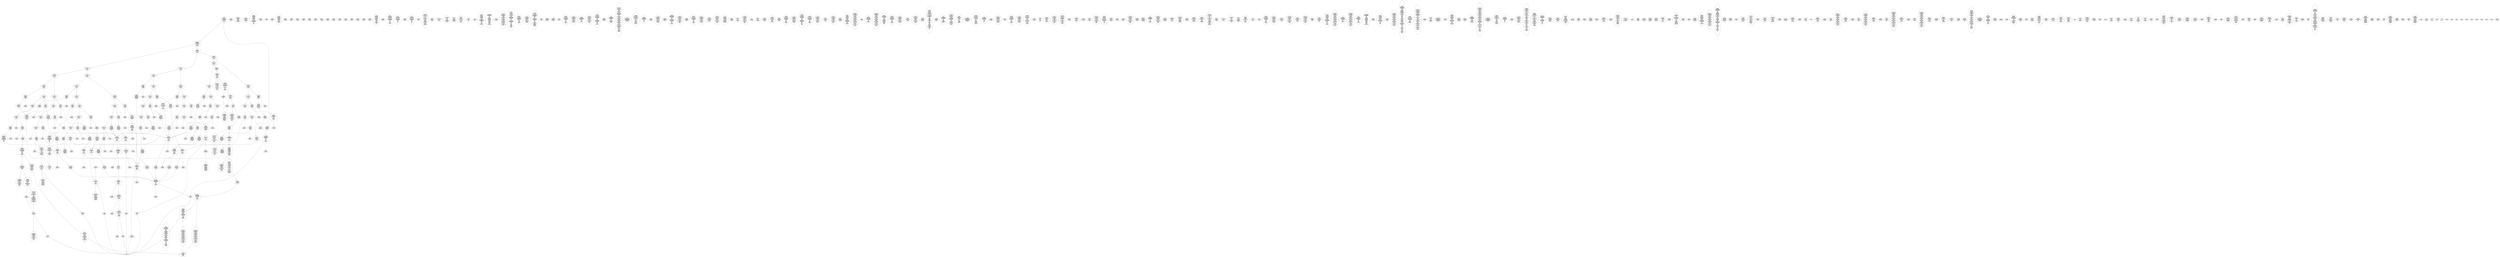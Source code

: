 /* Generated by GvGen v.1.0 (https://www.github.com/stricaud/gvgen) */

digraph G {
compound=true;
   node1 [label="[anywhere]"];
   node2 [label="# 0x0
PUSHX Data
PUSHX Data
MSTORE
PUSHX LogicData
CALLDATASIZE
LT
PUSHX Data
JUMPI
"];
   node3 [label="# 0xd
PUSHX Data
CALLDATALOAD
PUSHX BitData
SHR
PUSHX LogicData
GT
PUSHX Data
JUMPI
"];
   node4 [label="# 0x1e
PUSHX LogicData
GT
PUSHX Data
JUMPI
"];
   node5 [label="# 0x29
PUSHX LogicData
GT
PUSHX Data
JUMPI
"];
   node6 [label="# 0x34
PUSHX LogicData
EQ
PUSHX Data
JUMPI
"];
   node7 [label="# 0x3f
PUSHX LogicData
EQ
PUSHX Data
JUMPI
"];
   node8 [label="# 0x4a
PUSHX LogicData
EQ
PUSHX Data
JUMPI
"];
   node9 [label="# 0x55
PUSHX LogicData
EQ
PUSHX Data
JUMPI
"];
   node10 [label="# 0x60
PUSHX LogicData
EQ
PUSHX Data
JUMPI
"];
   node11 [label="# 0x6b
PUSHX Data
REVERT
"];
   node12 [label="# 0x6f
JUMPDEST
PUSHX LogicData
EQ
PUSHX Data
JUMPI
"];
   node13 [label="# 0x7b
PUSHX LogicData
EQ
PUSHX Data
JUMPI
"];
   node14 [label="# 0x86
PUSHX LogicData
EQ
PUSHX Data
JUMPI
"];
   node15 [label="# 0x91
PUSHX LogicData
EQ
PUSHX Data
JUMPI
"];
   node16 [label="# 0x9c
PUSHX Data
REVERT
"];
   node17 [label="# 0xa0
JUMPDEST
PUSHX LogicData
GT
PUSHX Data
JUMPI
"];
   node18 [label="# 0xac
PUSHX LogicData
EQ
PUSHX Data
JUMPI
"];
   node19 [label="# 0xb7
PUSHX LogicData
EQ
PUSHX Data
JUMPI
"];
   node20 [label="# 0xc2
PUSHX LogicData
EQ
PUSHX Data
JUMPI
"];
   node21 [label="# 0xcd
PUSHX LogicData
EQ
PUSHX Data
JUMPI
"];
   node22 [label="# 0xd8
PUSHX Data
REVERT
"];
   node23 [label="# 0xdc
JUMPDEST
PUSHX LogicData
EQ
PUSHX Data
JUMPI
"];
   node24 [label="# 0xe8
PUSHX LogicData
EQ
PUSHX Data
JUMPI
"];
   node25 [label="# 0xf3
PUSHX LogicData
EQ
PUSHX Data
JUMPI
"];
   node26 [label="# 0xfe
PUSHX LogicData
EQ
PUSHX Data
JUMPI
"];
   node27 [label="# 0x109
PUSHX Data
REVERT
"];
   node28 [label="# 0x10d
JUMPDEST
PUSHX LogicData
GT
PUSHX Data
JUMPI
"];
   node29 [label="# 0x119
PUSHX LogicData
GT
PUSHX Data
JUMPI
"];
   node30 [label="# 0x124
PUSHX LogicData
EQ
PUSHX Data
JUMPI
"];
   node31 [label="# 0x12f
PUSHX LogicData
EQ
PUSHX Data
JUMPI
"];
   node32 [label="# 0x13a
PUSHX LogicData
EQ
PUSHX Data
JUMPI
"];
   node33 [label="# 0x145
PUSHX LogicData
EQ
PUSHX Data
JUMPI
"];
   node34 [label="# 0x150
PUSHX LogicData
EQ
PUSHX Data
JUMPI
"];
   node35 [label="# 0x15b
PUSHX Data
REVERT
"];
   node36 [label="# 0x15f
JUMPDEST
PUSHX LogicData
EQ
PUSHX Data
JUMPI
"];
   node37 [label="# 0x16b
PUSHX LogicData
EQ
PUSHX Data
JUMPI
"];
   node38 [label="# 0x176
PUSHX LogicData
EQ
PUSHX Data
JUMPI
"];
   node39 [label="# 0x181
PUSHX LogicData
EQ
PUSHX Data
JUMPI
"];
   node40 [label="# 0x18c
PUSHX Data
REVERT
"];
   node41 [label="# 0x190
JUMPDEST
PUSHX LogicData
GT
PUSHX Data
JUMPI
"];
   node42 [label="# 0x19c
PUSHX LogicData
EQ
PUSHX Data
JUMPI
"];
   node43 [label="# 0x1a7
PUSHX LogicData
EQ
PUSHX Data
JUMPI
"];
   node44 [label="# 0x1b2
PUSHX LogicData
EQ
PUSHX Data
JUMPI
"];
   node45 [label="# 0x1bd
PUSHX LogicData
EQ
PUSHX Data
JUMPI
"];
   node46 [label="# 0x1c8
PUSHX Data
REVERT
"];
   node47 [label="# 0x1cc
JUMPDEST
PUSHX LogicData
EQ
PUSHX Data
JUMPI
"];
   node48 [label="# 0x1d8
PUSHX LogicData
EQ
PUSHX Data
JUMPI
"];
   node49 [label="# 0x1e3
PUSHX LogicData
EQ
PUSHX Data
JUMPI
"];
   node50 [label="# 0x1ee
PUSHX LogicData
EQ
PUSHX Data
JUMPI
"];
   node51 [label="# 0x1f9
JUMPDEST
PUSHX Data
REVERT
"];
   node52 [label="# 0x1fe
JUMPDEST
CALLVALUE
ISZERO
PUSHX Data
JUMPI
"];
   node53 [label="# 0x206
PUSHX Data
REVERT
"];
   node54 [label="# 0x20a
JUMPDEST
PUSHX Data
PUSHX Data
CALLDATASIZE
PUSHX Data
PUSHX Data
JUMP
"];
   node55 [label="# 0x219
JUMPDEST
PUSHX Data
JUMP
"];
   node56 [label="# 0x21e
JUMPDEST
PUSHX MemData
MLOAD
ISZERO
ISZERO
MSTORE
PUSHX ArithData
ADD
"];
   node57 [label="# 0x22a
JUMPDEST
PUSHX MemData
MLOAD
SUB
RETURN
"];
   node58 [label="# 0x233
JUMPDEST
CALLVALUE
ISZERO
PUSHX Data
JUMPI
"];
   node59 [label="# 0x23b
PUSHX Data
REVERT
"];
   node60 [label="# 0x23f
JUMPDEST
PUSHX Data
PUSHX Data
JUMP
"];
   node61 [label="# 0x248
JUMPDEST
PUSHX MemData
MLOAD
PUSHX Data
PUSHX Data
JUMP
"];
   node62 [label="# 0x255
JUMPDEST
CALLVALUE
ISZERO
PUSHX Data
JUMPI
"];
   node63 [label="# 0x25d
PUSHX Data
REVERT
"];
   node64 [label="# 0x261
JUMPDEST
PUSHX Data
PUSHX Data
CALLDATASIZE
PUSHX Data
PUSHX Data
JUMP
"];
   node65 [label="# 0x270
JUMPDEST
PUSHX Data
PUSHX Data
MSTORE
PUSHX Data
MSTORE
PUSHX Data
SHA3
SLOAD
PUSHX ArithData
PUSHX BitData
PUSHX BitData
SHL
SUB
AND
JUMP
"];
   node66 [label="# 0x28b
JUMPDEST
PUSHX MemData
MLOAD
PUSHX ArithData
PUSHX BitData
PUSHX BitData
SHL
SUB
AND
MSTORE
PUSHX ArithData
ADD
PUSHX Data
JUMP
"];
   node67 [label="# 0x2a3
JUMPDEST
CALLVALUE
ISZERO
PUSHX Data
JUMPI
"];
   node68 [label="# 0x2ab
PUSHX Data
REVERT
"];
   node69 [label="# 0x2af
JUMPDEST
PUSHX Data
PUSHX Data
CALLDATASIZE
PUSHX Data
PUSHX Data
JUMP
"];
   node70 [label="# 0x2be
JUMPDEST
PUSHX Data
JUMP
"];
   node71 [label="# 0x2c3
JUMPDEST
STOP
"];
   node72 [label="# 0x2c5
JUMPDEST
PUSHX Data
PUSHX Data
JUMP
"];
   node73 [label="# 0x2cd
JUMPDEST
CALLVALUE
ISZERO
PUSHX Data
JUMPI
"];
   node74 [label="# 0x2d5
PUSHX Data
REVERT
"];
   node75 [label="# 0x2d9
JUMPDEST
PUSHX Data
PUSHX Data
CALLDATASIZE
PUSHX Data
PUSHX Data
JUMP
"];
   node76 [label="# 0x2e8
JUMPDEST
PUSHX Data
JUMP
"];
   node77 [label="# 0x2ed
JUMPDEST
CALLVALUE
ISZERO
PUSHX Data
JUMPI
"];
   node78 [label="# 0x2f5
PUSHX Data
REVERT
"];
   node79 [label="# 0x2f9
JUMPDEST
PUSHX Data
PUSHX Data
JUMP
"];
   node80 [label="# 0x302
JUMPDEST
PUSHX MemData
MLOAD
MSTORE
PUSHX ArithData
ADD
PUSHX Data
JUMP
"];
   node81 [label="# 0x310
JUMPDEST
CALLVALUE
ISZERO
PUSHX Data
JUMPI
"];
   node82 [label="# 0x318
PUSHX Data
REVERT
"];
   node83 [label="# 0x31c
JUMPDEST
PUSHX Data
PUSHX Data
CALLDATASIZE
PUSHX Data
PUSHX Data
JUMP
"];
   node84 [label="# 0x32b
JUMPDEST
PUSHX Data
PUSHX Data
MSTORE
PUSHX Data
MSTORE
PUSHX Data
SHA3
SLOAD
PUSHX BitData
AND
JUMP
"];
   node85 [label="# 0x340
JUMPDEST
CALLVALUE
ISZERO
PUSHX Data
JUMPI
"];
   node86 [label="# 0x348
PUSHX Data
REVERT
"];
   node87 [label="# 0x34c
JUMPDEST
PUSHX StorData
SLOAD
PUSHX ArithData
PUSHX BitData
PUSHX BitData
SHL
SUB
AND
PUSHX Data
JUMP
"];
   node88 [label="# 0x35e
JUMPDEST
CALLVALUE
ISZERO
PUSHX Data
JUMPI
"];
   node89 [label="# 0x366
PUSHX Data
REVERT
"];
   node90 [label="# 0x36a
JUMPDEST
PUSHX Data
PUSHX Data
CALLDATASIZE
PUSHX Data
PUSHX Data
JUMP
"];
   node91 [label="# 0x379
JUMPDEST
PUSHX Data
JUMP
"];
   node92 [label="# 0x37e
JUMPDEST
CALLVALUE
ISZERO
PUSHX Data
JUMPI
"];
   node93 [label="# 0x386
PUSHX Data
REVERT
"];
   node94 [label="# 0x38a
JUMPDEST
PUSHX Data
PUSHX Data
CALLDATASIZE
PUSHX Data
PUSHX Data
JUMP
"];
   node95 [label="# 0x399
JUMPDEST
PUSHX Data
JUMP
"];
   node96 [label="# 0x39e
JUMPDEST
CALLVALUE
ISZERO
PUSHX Data
JUMPI
"];
   node97 [label="# 0x3a6
PUSHX Data
REVERT
"];
   node98 [label="# 0x3aa
JUMPDEST
PUSHX Data
PUSHX Data
CALLDATASIZE
PUSHX Data
PUSHX Data
JUMP
"];
   node99 [label="# 0x3b9
JUMPDEST
PUSHX Data
JUMP
"];
   node100 [label="# 0x3be
JUMPDEST
CALLVALUE
ISZERO
PUSHX Data
JUMPI
"];
   node101 [label="# 0x3c6
PUSHX Data
REVERT
"];
   node102 [label="# 0x3ca
JUMPDEST
PUSHX Data
PUSHX Data
CALLDATASIZE
PUSHX Data
PUSHX Data
JUMP
"];
   node103 [label="# 0x3d9
JUMPDEST
PUSHX Data
JUMP
"];
   node104 [label="# 0x3de
JUMPDEST
CALLVALUE
ISZERO
PUSHX Data
JUMPI
"];
   node105 [label="# 0x3e6
PUSHX Data
REVERT
"];
   node106 [label="# 0x3ea
JUMPDEST
PUSHX Data
PUSHX Data
CALLDATASIZE
PUSHX Data
PUSHX Data
JUMP
"];
   node107 [label="# 0x3f9
JUMPDEST
PUSHX Data
JUMP
"];
   node108 [label="# 0x3fe
JUMPDEST
CALLVALUE
ISZERO
PUSHX Data
JUMPI
"];
   node109 [label="# 0x406
PUSHX Data
REVERT
"];
   node110 [label="# 0x40a
JUMPDEST
PUSHX Data
PUSHX Data
CALLDATASIZE
PUSHX Data
PUSHX Data
JUMP
"];
   node111 [label="# 0x419
JUMPDEST
PUSHX Data
JUMP
"];
   node112 [label="# 0x41e
JUMPDEST
CALLVALUE
ISZERO
PUSHX Data
JUMPI
"];
   node113 [label="# 0x426
PUSHX Data
REVERT
"];
   node114 [label="# 0x42a
JUMPDEST
PUSHX Data
PUSHX Data
CALLDATASIZE
PUSHX Data
PUSHX Data
JUMP
"];
   node115 [label="# 0x439
JUMPDEST
PUSHX Data
JUMP
"];
   node116 [label="# 0x43e
JUMPDEST
CALLVALUE
ISZERO
PUSHX Data
JUMPI
"];
   node117 [label="# 0x446
PUSHX Data
REVERT
"];
   node118 [label="# 0x44a
JUMPDEST
PUSHX Data
PUSHX Data
CALLDATASIZE
PUSHX Data
PUSHX Data
JUMP
"];
   node119 [label="# 0x459
JUMPDEST
PUSHX Data
JUMP
"];
   node120 [label="# 0x45e
JUMPDEST
CALLVALUE
ISZERO
PUSHX Data
JUMPI
"];
   node121 [label="# 0x466
PUSHX Data
REVERT
"];
   node122 [label="# 0x46a
JUMPDEST
PUSHX Data
PUSHX StorData
SLOAD
JUMP
"];
   node123 [label="# 0x474
JUMPDEST
CALLVALUE
ISZERO
PUSHX Data
JUMPI
"];
   node124 [label="# 0x47c
PUSHX Data
REVERT
"];
   node125 [label="# 0x480
JUMPDEST
PUSHX Data
PUSHX Data
CALLDATASIZE
PUSHX Data
PUSHX Data
JUMP
"];
   node126 [label="# 0x48f
JUMPDEST
PUSHX Data
JUMP
"];
   node127 [label="# 0x494
JUMPDEST
CALLVALUE
ISZERO
PUSHX Data
JUMPI
"];
   node128 [label="# 0x49c
PUSHX Data
REVERT
"];
   node129 [label="# 0x4a0
JUMPDEST
PUSHX Data
PUSHX Data
JUMP
"];
   node130 [label="# 0x4a9
JUMPDEST
CALLVALUE
ISZERO
PUSHX Data
JUMPI
"];
   node131 [label="# 0x4b1
PUSHX Data
REVERT
"];
   node132 [label="# 0x4b5
JUMPDEST
PUSHX StorData
SLOAD
PUSHX Data
PUSHX ArithData
PUSHX BitData
PUSHX BitData
SHL
SUB
AND
JUMP
"];
   node133 [label="# 0x4c9
JUMPDEST
CALLVALUE
ISZERO
PUSHX Data
JUMPI
"];
   node134 [label="# 0x4d1
PUSHX Data
REVERT
"];
   node135 [label="# 0x4d5
JUMPDEST
PUSHX Data
PUSHX Data
CALLDATASIZE
PUSHX Data
PUSHX Data
JUMP
"];
   node136 [label="# 0x4e4
JUMPDEST
PUSHX Data
JUMP
"];
   node137 [label="# 0x4e9
JUMPDEST
CALLVALUE
ISZERO
PUSHX Data
JUMPI
"];
   node138 [label="# 0x4f1
PUSHX Data
REVERT
"];
   node139 [label="# 0x4f5
JUMPDEST
PUSHX Data
PUSHX Data
JUMP
"];
   node140 [label="# 0x4fe
JUMPDEST
CALLVALUE
ISZERO
PUSHX Data
JUMPI
"];
   node141 [label="# 0x506
PUSHX Data
REVERT
"];
   node142 [label="# 0x50a
JUMPDEST
PUSHX Data
PUSHX Data
CALLDATASIZE
PUSHX Data
PUSHX Data
JUMP
"];
   node143 [label="# 0x519
JUMPDEST
PUSHX Data
JUMP
"];
   node144 [label="# 0x51e
JUMPDEST
CALLVALUE
ISZERO
PUSHX Data
JUMPI
"];
   node145 [label="# 0x526
PUSHX Data
REVERT
"];
   node146 [label="# 0x52a
JUMPDEST
PUSHX StorData
SLOAD
PUSHX BitData
PUSHX BitData
SHL
DIV
PUSHX BitData
AND
PUSHX MemData
MLOAD
PUSHX Data
PUSHX Data
JUMP
"];
   node147 [label="# 0x545
JUMPDEST
CALLVALUE
ISZERO
PUSHX Data
JUMPI
"];
   node148 [label="# 0x54d
PUSHX Data
REVERT
"];
   node149 [label="# 0x551
JUMPDEST
PUSHX Data
PUSHX Data
CALLDATASIZE
PUSHX Data
PUSHX Data
JUMP
"];
   node150 [label="# 0x560
JUMPDEST
PUSHX Data
JUMP
"];
   node151 [label="# 0x565
JUMPDEST
CALLVALUE
ISZERO
PUSHX Data
JUMPI
"];
   node152 [label="# 0x56d
PUSHX Data
REVERT
"];
   node153 [label="# 0x571
JUMPDEST
PUSHX Data
PUSHX Data
CALLDATASIZE
PUSHX Data
PUSHX Data
JUMP
"];
   node154 [label="# 0x580
JUMPDEST
PUSHX Data
JUMP
"];
   node155 [label="# 0x585
JUMPDEST
PUSHX Data
PUSHX Data
CALLDATASIZE
PUSHX Data
PUSHX Data
JUMP
"];
   node156 [label="# 0x593
JUMPDEST
PUSHX Data
JUMP
"];
   node157 [label="# 0x598
JUMPDEST
CALLVALUE
ISZERO
PUSHX Data
JUMPI
"];
   node158 [label="# 0x5a0
PUSHX Data
REVERT
"];
   node159 [label="# 0x5a4
JUMPDEST
PUSHX Data
PUSHX Data
CALLDATASIZE
PUSHX Data
PUSHX Data
JUMP
"];
   node160 [label="# 0x5b3
JUMPDEST
PUSHX Data
JUMP
"];
   node161 [label="# 0x5b8
JUMPDEST
CALLVALUE
ISZERO
PUSHX Data
JUMPI
"];
   node162 [label="# 0x5c0
PUSHX Data
REVERT
"];
   node163 [label="# 0x5c4
JUMPDEST
PUSHX Data
PUSHX Data
JUMP
"];
   node164 [label="# 0x5ec
JUMPDEST
CALLVALUE
ISZERO
PUSHX Data
JUMPI
"];
   node165 [label="# 0x5f4
PUSHX Data
REVERT
"];
   node166 [label="# 0x5f8
JUMPDEST
PUSHX StorData
SLOAD
PUSHX Data
PUSHX ArithData
PUSHX BitData
PUSHX BitData
SHL
SUB
AND
JUMP
"];
   node167 [label="# 0x60c
JUMPDEST
CALLVALUE
ISZERO
PUSHX Data
JUMPI
"];
   node168 [label="# 0x614
PUSHX Data
REVERT
"];
   node169 [label="# 0x618
JUMPDEST
PUSHX Data
PUSHX Data
JUMP
"];
   node170 [label="# 0x621
JUMPDEST
CALLVALUE
ISZERO
PUSHX Data
JUMPI
"];
   node171 [label="# 0x629
PUSHX Data
REVERT
"];
   node172 [label="# 0x62d
JUMPDEST
PUSHX Data
PUSHX Data
CALLDATASIZE
PUSHX Data
PUSHX Data
JUMP
"];
   node173 [label="# 0x63c
JUMPDEST
PUSHX Data
PUSHX Data
MSTORE
PUSHX Data
MSTORE
PUSHX Data
SHA3
MSTORE
MSTORE
SHA3
SLOAD
PUSHX BitData
AND
JUMP
"];
   node174 [label="# 0x65c
JUMPDEST
CALLVALUE
ISZERO
PUSHX Data
JUMPI
"];
   node175 [label="# 0x664
PUSHX Data
REVERT
"];
   node176 [label="# 0x668
JUMPDEST
PUSHX Data
PUSHX Data
CALLDATASIZE
PUSHX Data
PUSHX Data
JUMP
"];
   node177 [label="# 0x677
JUMPDEST
PUSHX Data
JUMP
"];
   node178 [label="# 0x67c
JUMPDEST
PUSHX Data
PUSHX BitData
PUSHX BitData
SHL
PUSHX ArithData
PUSHX BitData
PUSHX BitData
SHL
SUB
NOT
AND
EQ
PUSHX Data
JUMPI
"];
   node179 [label="# 0x698
PUSHX BitData
PUSHX BitData
SHL
PUSHX ArithData
PUSHX BitData
PUSHX BitData
SHL
SUB
NOT
AND
EQ
"];
   node180 [label="# 0x6ad
JUMPDEST
PUSHX Data
JUMPI
"];
   node181 [label="# 0x6b3
PUSHX BitData
PUSHX BitData
SHL
PUSHX ArithData
PUSHX BitData
PUSHX BitData
SHL
SUB
NOT
AND
EQ
"];
   node182 [label="# 0x6c8
JUMPDEST
JUMP
"];
   node183 [label="# 0x6ce
JUMPDEST
PUSHX StorData
SLOAD
PUSHX Data
PUSHX Data
JUMP
"];
   node184 [label="# 0x6db
JUMPDEST
PUSHX ArithData
ADD
PUSHX ArithData
DIV
MUL
PUSHX ArithData
ADD
PUSHX MemData
MLOAD
ADD
PUSHX Data
MSTORE
MSTORE
PUSHX ArithData
ADD
SLOAD
PUSHX Data
PUSHX Data
JUMP
"];
   node185 [label="# 0x707
JUMPDEST
ISZERO
PUSHX Data
JUMPI
"];
   node186 [label="# 0x70e
PUSHX LogicData
LT
PUSHX Data
JUMPI
"];
   node187 [label="# 0x716
PUSHX ArithData
SLOAD
DIV
MUL
MSTORE
PUSHX ArithData
ADD
PUSHX Data
JUMP
"];
   node188 [label="# 0x729
JUMPDEST
ADD
PUSHX Data
MSTORE
PUSHX Data
PUSHX Data
SHA3
"];
   node189 [label="# 0x737
JUMPDEST
SLOAD
MSTORE
PUSHX ArithData
ADD
PUSHX ArithData
ADD
GT
PUSHX Data
JUMPI
"];
   node190 [label="# 0x74b
SUB
PUSHX BitData
AND
ADD
"];
   node191 [label="# 0x754
JUMPDEST
JUMP
"];
   node192 [label="# 0x75c
JUMPDEST
PUSHX Data
MSTORE
PUSHX Data
PUSHX Data
MSTORE
PUSHX Data
SHA3
SLOAD
PUSHX ArithData
PUSHX BitData
PUSHX BitData
SHL
SUB
AND
CALLER
EQ
PUSHX Data
JUMPI
"];
   node193 [label="# 0x77d
PUSHX ArithData
PUSHX BitData
PUSHX BitData
SHL
SUB
AND
PUSHX Data
MSTORE
PUSHX Data
PUSHX Data
MSTORE
PUSHX Data
SHA3
CALLER
MSTORE
MSTORE
SHA3
SLOAD
PUSHX BitData
AND
"];
   node194 [label="# 0x7a5
JUMPDEST
PUSHX Data
JUMPI
"];
   node195 [label="# 0x7aa
PUSHX MemData
MLOAD
PUSHX BitData
PUSHX BitData
SHL
MSTORE
PUSHX Data
PUSHX ArithData
ADD
MSTORE
PUSHX Data
PUSHX ArithData
ADD
MSTORE
PUSHX BitData
PUSHX BitData
SHL
PUSHX ArithData
ADD
MSTORE
PUSHX ArithData
ADD
"];
   node196 [label="# 0x7de
JUMPDEST
PUSHX MemData
MLOAD
SUB
REVERT
"];
   node197 [label="# 0x7e7
JUMPDEST
PUSHX Data
MSTORE
PUSHX Data
PUSHX Data
MSTORE
PUSHX MemData
SHA3
SLOAD
PUSHX ArithData
PUSHX BitData
PUSHX BitData
SHL
SUB
NOT
AND
PUSHX ArithData
PUSHX BitData
PUSHX BitData
SHL
SUB
AND
OR
SSTORE
MLOAD
AND
PUSHX Data
LOGX
JUMP
"];
   node198 [label="# 0x843
JUMPDEST
PUSHX StorData
SLOAD
CALLVALUE
LT
ISZERO
PUSHX Data
JUMPI
"];
   node199 [label="# 0x84e
PUSHX MemData
MLOAD
PUSHX BitData
PUSHX BitData
SHL
MSTORE
PUSHX ArithData
ADD
PUSHX MemData
MLOAD
SUB
REVERT
"];
   node200 [label="# 0x866
JUMPDEST
PUSHX StorData
SLOAD
PUSHX LogicData
PUSHX BitData
PUSHX BitData
SHL
DIV
PUSHX BitData
AND
GT
ISZERO
PUSHX Data
JUMPI
"];
   node201 [label="# 0x87f
PUSHX Data
PUSHX Data
JUMP
"];
   node202 [label="# 0x886
JUMPDEST
PUSHX LogicData
GT
ISZERO
PUSHX Data
JUMPI
"];
   node203 [label="# 0x891
PUSHX Data
PUSHX Data
JUMP
"];
   node204 [label="# 0x898
JUMPDEST
EQ
PUSHX Data
JUMPI
"];
   node205 [label="# 0x89e
PUSHX MemData
MLOAD
PUSHX BitData
PUSHX BitData
SHL
MSTORE
PUSHX ArithData
ADD
PUSHX MemData
MLOAD
SUB
REVERT
"];
   node206 [label="# 0x8b6
JUMPDEST
PUSHX Data
PUSHX Data
JUMP
"];
   node207 [label="# 0x8be
JUMPDEST
JUMP
"];
   node208 [label="# 0x8c1
JUMPDEST
PUSHX StorData
SLOAD
PUSHX ArithData
PUSHX BitData
PUSHX BitData
SHL
SUB
AND
CALLER
EQ
PUSHX Data
JUMPI
"];
   node209 [label="# 0x8d4
PUSHX MemData
MLOAD
PUSHX BitData
PUSHX BitData
SHL
MSTORE
PUSHX ArithData
ADD
PUSHX Data
PUSHX Data
JUMP
"];
   node210 [label="# 0x8eb
JUMPDEST
PUSHX StorData
SLOAD
PUSHX ArithData
PUSHX BitData
PUSHX BitData
SHL
SUB
NOT
AND
PUSHX ArithData
PUSHX BitData
PUSHX BitData
SHL
SUB
AND
OR
SSTORE
PUSHX MemData
MLOAD
CALLER
PUSHX Data
PUSHX Data
LOGX
JUMP
"];
   node211 [label="# 0x937
JUMPDEST
PUSHX Data
PUSHX Data
PUSHX StorData
SLOAD
PUSHX Data
PUSHX Data
JUMP
"];
   node212 [label="# 0x948
JUMPDEST
JUMP
"];
   node213 [label="# 0x94d
JUMPDEST
PUSHX Data
PUSHX Data
JUMP
"];
   node214 [label="# 0x958
JUMPDEST
PUSHX Data
PUSHX Data
JUMP
"];
   node215 [label="# 0x963
JUMPDEST
JUMP
"];
   node216 [label="# 0x968
JUMPDEST
PUSHX StorData
SLOAD
PUSHX ArithData
PUSHX BitData
PUSHX BitData
SHL
SUB
AND
CALLER
EQ
PUSHX Data
JUMPI
"];
   node217 [label="# 0x97b
PUSHX MemData
MLOAD
PUSHX BitData
PUSHX BitData
SHL
MSTORE
PUSHX ArithData
ADD
PUSHX Data
PUSHX Data
JUMP
"];
   node218 [label="# 0x992
JUMPDEST
PUSHX ArithData
PUSHX BitData
PUSHX BitData
SHL
SUB
AND
PUSHX Data
JUMPI
"];
   node219 [label="# 0x9a1
PUSHX MemData
MLOAD
PUSHX BitData
PUSHX BitData
SHL
MSTORE
PUSHX ArithData
ADD
PUSHX MemData
MLOAD
SUB
REVERT
"];
   node220 [label="# 0x9b9
JUMPDEST
PUSHX StorData
SLOAD
PUSHX ArithData
PUSHX BitData
PUSHX BitData
SHL
SUB
NOT
AND
PUSHX ArithData
PUSHX BitData
PUSHX BitData
SHL
SUB
AND
OR
SSTORE
JUMP
"];
   node221 [label="# 0x9db
JUMPDEST
PUSHX Data
PUSHX Data
JUMP
"];
   node222 [label="# 0x9e6
JUMPDEST
PUSHX ArithData
PUSHX BitData
PUSHX BitData
SHL
SUB
AND
EXTCODESIZE
ISZERO
PUSHX Data
JUMPI
"];
   node223 [label="# 0x9f8
PUSHX MemData
MLOAD
PUSHX BitData
PUSHX BitData
SHL
MSTORE
CALLER
PUSHX ArithData
ADD
MSTORE
PUSHX ArithData
PUSHX BitData
PUSHX BitData
SHL
SUB
AND
PUSHX ArithData
ADD
MSTORE
PUSHX ArithData
ADD
MSTORE
PUSHX Data
PUSHX ArithData
ADD
MSTORE
PUSHX Data
PUSHX ArithData
ADD
MSTORE
AND
PUSHX Data
PUSHX ArithData
ADD
PUSHX Data
PUSHX MemData
MLOAD
SUB
PUSHX Data
GAS
CALL
ISZERO
ISZERO
PUSHX Data
JUMPI
"];
   node224 [label="# 0xa56
RETURNDATASIZE
PUSHX Data
RETURNDATACOPY
RETURNDATASIZE
PUSHX Data
REVERT
"];
   node225 [label="# 0xa5f
JUMPDEST
PUSHX MemData
MLOAD
RETURNDATASIZE
PUSHX BitData
NOT
PUSHX ArithData
ADD
AND
ADD
PUSHX Data
MSTORE
ADD
PUSHX Data
PUSHX Data
JUMP
"];
   node226 [label="# 0xa83
JUMPDEST
PUSHX ArithData
PUSHX BitData
PUSHX BitData
SHL
SUB
NOT
AND
EQ
"];
   node227 [label="# 0xa8f
JUMPDEST
PUSHX Data
JUMPI
"];
   node228 [label="# 0xa94
PUSHX MemData
MLOAD
PUSHX BitData
PUSHX BitData
SHL
MSTORE
PUSHX ArithData
ADD
PUSHX Data
PUSHX Data
JUMP
"];
   node229 [label="# 0xaab
JUMPDEST
PUSHX Data
PUSHX Data
JUMP
"];
   node230 [label="# 0xab4
JUMPDEST
PUSHX ArithData
PUSHX BitData
PUSHX BitData
SHL
SUB
AND
CALLER
PUSHX ArithData
PUSHX BitData
PUSHX BitData
SHL
SUB
AND
EQ
PUSHX Data
JUMPI
"];
   node231 [label="# 0xacd
PUSHX MemData
MLOAD
PUSHX BitData
PUSHX BitData
SHL
MSTORE
PUSHX ArithData
ADD
PUSHX MemData
MLOAD
SUB
REVERT
"];
   node232 [label="# 0xae5
JUMPDEST
PUSHX Data
PUSHX Data
JUMP
"];
   node233 [label="# 0xaee
JUMPDEST
PUSHX StorData
SLOAD
PUSHX ArithData
PUSHX BitData
PUSHX BitData
SHL
SUB
AND
CALLER
EQ
PUSHX Data
JUMPI
"];
   node234 [label="# 0xb01
PUSHX MemData
MLOAD
PUSHX BitData
PUSHX BitData
SHL
MSTORE
PUSHX ArithData
ADD
PUSHX Data
PUSHX Data
JUMP
"];
   node235 [label="# 0xb18
JUMPDEST
PUSHX StorData
SLOAD
PUSHX ArithData
SUB
PUSHX Data
JUMPI
"];
   node236 [label="# 0xb23
PUSHX MemData
MLOAD
PUSHX BitData
PUSHX BitData
SHL
MSTORE
PUSHX ArithData
ADD
PUSHX MemData
MLOAD
SUB
REVERT
"];
   node237 [label="# 0xb3b
JUMPDEST
PUSHX Data
PUSHX Data
SSTORE
PUSHX StorData
SLOAD
PUSHX Data
PUSHX Data
PUSHX Data
PUSHX Data
JUMP
"];
   node238 [label="# 0xb73
JUMPDEST
PUSHX Data
PUSHX Data
JUMP
"];
   node239 [label="# 0xb7d
JUMPDEST
GT
ISZERO
PUSHX Data
JUMPI
"];
   node240 [label="# 0xb84
PUSHX MemData
MLOAD
PUSHX BitData
PUSHX BitData
SHL
MSTORE
PUSHX ArithData
ADD
PUSHX MemData
MLOAD
SUB
REVERT
"];
   node241 [label="# 0xb9c
JUMPDEST
PUSHX Data
"];
   node242 [label="# 0xb9f
JUMPDEST
LT
ISZERO
PUSHX Data
JUMPI
"];
   node243 [label="# 0xba8
PUSHX Data
PUSHX StorData
SLOAD
PUSHX Data
JUMP
"];
   node244 [label="# 0xbb3
JUMPDEST
PUSHX StorData
SLOAD
PUSHX ArithData
ADD
SSTORE
ADD
PUSHX Data
JUMP
"];
   node245 [label="# 0xbc5
JUMPDEST
PUSHX Data
PUSHX Data
SSTORE
JUMP
"];
   node246 [label="# 0xbcf
JUMPDEST
PUSHX StorData
SLOAD
PUSHX ArithData
PUSHX BitData
PUSHX BitData
SHL
SUB
AND
CALLER
EQ
PUSHX Data
JUMPI
"];
   node247 [label="# 0xbe2
PUSHX MemData
MLOAD
PUSHX BitData
PUSHX BitData
SHL
MSTORE
PUSHX ArithData
ADD
PUSHX Data
PUSHX Data
JUMP
"];
   node248 [label="# 0xbf9
JUMPDEST
PUSHX StorData
SLOAD
PUSHX ArithData
PUSHX BitData
PUSHX BitData
SHL
SUB
NOT
AND
PUSHX ArithData
PUSHX BitData
PUSHX BitData
SHL
SUB
AND
OR
SSTORE
JUMP
"];
   node249 [label="# 0xc1b
JUMPDEST
PUSHX StorData
SLOAD
PUSHX ArithData
PUSHX BitData
PUSHX BitData
SHL
SUB
AND
CALLER
EQ
PUSHX Data
JUMPI
"];
   node250 [label="# 0xc2e
PUSHX MemData
MLOAD
PUSHX BitData
PUSHX BitData
SHL
MSTORE
PUSHX ArithData
ADD
PUSHX Data
PUSHX Data
JUMP
"];
   node251 [label="# 0xc45
JUMPDEST
PUSHX ArithData
SUB
PUSHX Data
JUMPI
"];
   node252 [label="# 0xc4f
PUSHX MemData
MLOAD
PUSHX BitData
PUSHX BitData
SHL
MSTORE
PUSHX ArithData
ADD
PUSHX MemData
MLOAD
SUB
REVERT
"];
   node253 [label="# 0xc67
JUMPDEST
PUSHX Data
PUSHX Data
PUSHX Data
JUMP
"];
   node254 [label="# 0xc73
JUMPDEST
PUSHX Data
MSTORE
PUSHX Data
PUSHX Data
MSTORE
PUSHX Data
SHA3
SLOAD
PUSHX ArithData
PUSHX BitData
PUSHX BitData
SHL
SUB
AND
PUSHX Data
JUMPI
"];
   node255 [label="# 0xc91
PUSHX MemData
MLOAD
PUSHX BitData
PUSHX BitData
SHL
MSTORE
PUSHX Data
PUSHX ArithData
ADD
MSTORE
PUSHX Data
PUSHX ArithData
ADD
MSTORE
PUSHX BitData
PUSHX BitData
SHL
PUSHX ArithData
ADD
MSTORE
PUSHX ArithData
ADD
PUSHX Data
JUMP
"];
   node256 [label="# 0xcc5
JUMPDEST
JUMP
"];
   node257 [label="# 0xcca
JUMPDEST
PUSHX Data
PUSHX ArithData
PUSHX BitData
PUSHX BitData
SHL
SUB
AND
PUSHX Data
JUMPI
"];
   node258 [label="# 0xcdb
PUSHX MemData
MLOAD
PUSHX BitData
PUSHX BitData
SHL
MSTORE
PUSHX Data
PUSHX ArithData
ADD
MSTORE
PUSHX Data
PUSHX ArithData
ADD
MSTORE
PUSHX BitData
PUSHX BitData
SHL
PUSHX ArithData
ADD
MSTORE
PUSHX ArithData
ADD
PUSHX Data
JUMP
"];
   node259 [label="# 0xd11
JUMPDEST
PUSHX ArithData
PUSHX BitData
PUSHX BitData
SHL
SUB
AND
PUSHX Data
MSTORE
PUSHX Data
PUSHX Data
MSTORE
PUSHX Data
SHA3
SLOAD
JUMP
"];
   node260 [label="# 0xd2d
JUMPDEST
PUSHX StorData
SLOAD
PUSHX ArithData
PUSHX BitData
PUSHX BitData
SHL
SUB
AND
CALLER
EQ
PUSHX Data
JUMPI
"];
   node261 [label="# 0xd40
PUSHX MemData
MLOAD
PUSHX BitData
PUSHX BitData
SHL
MSTORE
PUSHX ArithData
ADD
PUSHX Data
PUSHX Data
JUMP
"];
   node262 [label="# 0xd57
JUMPDEST
SELFBALANCE
PUSHX ArithData
SUB
PUSHX Data
JUMPI
"];
   node263 [label="# 0xd62
PUSHX MemData
MLOAD
PUSHX BitData
PUSHX BitData
SHL
MSTORE
PUSHX ArithData
ADD
PUSHX MemData
MLOAD
SUB
REVERT
"];
   node264 [label="# 0xd7a
JUMPDEST
PUSHX MemData
MLOAD
PUSHX Data
PUSHX Data
GAS
CALL
RETURNDATASIZE
PUSHX LogicData
EQ
PUSHX Data
JUMPI
"];
   node265 [label="# 0xdaf
PUSHX MemData
MLOAD
PUSHX BitData
NOT
PUSHX ArithData
RETURNDATASIZE
ADD
AND
ADD
PUSHX Data
MSTORE
RETURNDATASIZE
MSTORE
RETURNDATASIZE
PUSHX Data
PUSHX ArithData
ADD
RETURNDATACOPY
PUSHX Data
JUMP
"];
   node266 [label="# 0xdd0
JUMPDEST
PUSHX Data
"];
   node267 [label="# 0xdd5
JUMPDEST
PUSHX Data
JUMPI
"];
   node268 [label="# 0xddf
PUSHX MemData
MLOAD
PUSHX BitData
PUSHX BitData
SHL
MSTORE
PUSHX ArithData
ADD
PUSHX MemData
MLOAD
SUB
REVERT
"];
   node269 [label="# 0xdf7
JUMPDEST
JUMP
"];
   node270 [label="# 0xdfb
JUMPDEST
PUSHX StorData
SLOAD
PUSHX ArithData
PUSHX BitData
PUSHX BitData
SHL
SUB
AND
CALLER
EQ
PUSHX Data
JUMPI
"];
   node271 [label="# 0xe0e
PUSHX MemData
MLOAD
PUSHX BitData
PUSHX BitData
SHL
MSTORE
PUSHX ArithData
ADD
PUSHX Data
PUSHX Data
JUMP
"];
   node272 [label="# 0xe25
JUMPDEST
PUSHX ArithData
SUB
PUSHX Data
JUMPI
"];
   node273 [label="# 0xe2f
PUSHX MemData
MLOAD
PUSHX BitData
PUSHX BitData
SHL
MSTORE
PUSHX ArithData
ADD
PUSHX MemData
MLOAD
SUB
REVERT
"];
   node274 [label="# 0xe46
JUMPDEST
PUSHX Data
PUSHX Data
PUSHX Data
JUMP
"];
   node275 [label="# 0xe52
JUMPDEST
PUSHX StorData
SLOAD
PUSHX Data
PUSHX Data
JUMP
"];
   node276 [label="# 0xe5f
JUMPDEST
CALLER
PUSHX Data
MSTORE
PUSHX Data
PUSHX ArithData
MSTORE
PUSHX MemData
SHA3
PUSHX ArithData
PUSHX BitData
PUSHX BitData
SHL
SUB
AND
MSTORE
MSTORE
SHA3
SLOAD
PUSHX BitData
NOT
AND
ISZERO
ISZERO
OR
SSTORE
MLOAD
MSTORE
PUSHX Data
ADD
PUSHX MemData
MLOAD
SUB
LOGX
JUMP
"];
   node277 [label="# 0xecb
JUMPDEST
PUSHX Data
PUSHX Data
JUMP
"];
   node278 [label="# 0xed6
JUMPDEST
PUSHX ArithData
PUSHX BitData
PUSHX BitData
SHL
SUB
AND
EXTCODESIZE
ISZERO
PUSHX Data
JUMPI
"];
   node279 [label="# 0xee8
PUSHX MemData
MLOAD
PUSHX BitData
PUSHX BitData
SHL
MSTORE
PUSHX ArithData
PUSHX BitData
PUSHX BitData
SHL
SUB
AND
PUSHX Data
PUSHX Data
CALLER
PUSHX ArithData
ADD
PUSHX Data
JUMP
"];
   node280 [label="# 0xf1e
JUMPDEST
PUSHX Data
PUSHX MemData
MLOAD
SUB
PUSHX Data
GAS
CALL
ISZERO
ISZERO
PUSHX Data
JUMPI
"];
   node281 [label="# 0xf34
RETURNDATASIZE
PUSHX Data
RETURNDATACOPY
RETURNDATASIZE
PUSHX Data
REVERT
"];
   node282 [label="# 0xf3d
JUMPDEST
PUSHX MemData
MLOAD
RETURNDATASIZE
PUSHX BitData
NOT
PUSHX ArithData
ADD
AND
ADD
PUSHX Data
MSTORE
ADD
PUSHX Data
PUSHX Data
JUMP
"];
   node283 [label="# 0xf61
JUMPDEST
PUSHX ArithData
PUSHX BitData
PUSHX BitData
SHL
SUB
NOT
AND
EQ
"];
   node284 [label="# 0xf6d
JUMPDEST
PUSHX Data
JUMPI
"];
   node285 [label="# 0xf72
PUSHX MemData
MLOAD
PUSHX BitData
PUSHX BitData
SHL
MSTORE
PUSHX ArithData
ADD
PUSHX Data
PUSHX Data
JUMP
"];
   node286 [label="# 0xf89
JUMPDEST
JUMP
"];
   node287 [label="# 0xf90
JUMPDEST
PUSHX StorData
SLOAD
PUSHX ArithData
PUSHX BitData
PUSHX BitData
SHL
SUB
AND
CALLER
EQ
PUSHX Data
JUMPI
"];
   node288 [label="# 0xfa3
PUSHX MemData
MLOAD
PUSHX BitData
PUSHX BitData
SHL
MSTORE
PUSHX ArithData
ADD
PUSHX Data
PUSHX Data
JUMP
"];
   node289 [label="# 0xfba
JUMPDEST
PUSHX StorData
SLOAD
PUSHX BitData
PUSHX BitData
SHL
NOT
AND
PUSHX BitData
PUSHX BitData
SHL
PUSHX LogicData
GT
ISZERO
PUSHX Data
JUMPI
"];
   node290 [label="# 0xfd8
PUSHX Data
PUSHX Data
JUMP
"];
   node291 [label="# 0xfdf
JUMPDEST
MUL
OR
SSTORE
JUMP
"];
   node292 [label="# 0xfe7
JUMPDEST
PUSHX StorData
SLOAD
CALLVALUE
LT
ISZERO
PUSHX Data
JUMPI
"];
   node293 [label="# 0xff2
PUSHX MemData
MLOAD
PUSHX BitData
PUSHX BitData
SHL
MSTORE
PUSHX ArithData
ADD
PUSHX MemData
MLOAD
SUB
REVERT
"];
   node294 [label="# 0x100a
JUMPDEST
PUSHX StorData
SLOAD
PUSHX Data
PUSHX BitData
PUSHX BitData
SHL
DIV
PUSHX BitData
AND
PUSHX LogicData
GT
ISZERO
PUSHX Data
JUMPI
"];
   node295 [label="# 0x1024
PUSHX Data
PUSHX Data
JUMP
"];
   node296 [label="# 0x102b
JUMPDEST
PUSHX LogicData
GT
ISZERO
PUSHX Data
JUMPI
"];
   node297 [label="# 0x1036
PUSHX Data
PUSHX Data
JUMP
"];
   node298 [label="# 0x103d
JUMPDEST
EQ
PUSHX Data
JUMPI
"];
   node299 [label="# 0x1043
PUSHX MemData
MLOAD
PUSHX BitData
PUSHX BitData
SHL
MSTORE
PUSHX ArithData
ADD
PUSHX MemData
MLOAD
SUB
REVERT
"];
   node300 [label="# 0x105b
JUMPDEST
PUSHX Data
PUSHX Data
PUSHX StorData
SLOAD
PUSHX ArithData
PUSHX BitData
PUSHX BitData
SHL
SUB
AND
JUMP
"];
   node301 [label="# 0x1070
JUMPDEST
PUSHX Data
CALLER
PUSHX Data
JUMP
"];
   node302 [label="# 0x1079
JUMPDEST
PUSHX Data
JUMP
"];
   node303 [label="# 0x1080
JUMPDEST
PUSHX Data
JUMPI
"];
   node304 [label="# 0x1085
PUSHX MemData
MLOAD
PUSHX BitData
PUSHX BitData
SHL
MSTORE
PUSHX ArithData
ADD
PUSHX MemData
MLOAD
SUB
REVERT
"];
   node305 [label="# 0x109d
JUMPDEST
PUSHX Data
PUSHX Data
JUMP
"];
   node306 [label="# 0x10a5
JUMPDEST
PUSHX Data
PUSHX Data
PUSHX Data
PUSHX Data
JUMP
"];
   node307 [label="# 0x10b2
JUMPDEST
PUSHX ArithData
PUSHX BitData
PUSHX BitData
SHL
SUB
AND
SUB
PUSHX Data
JUMPI
"];
   node308 [label="# 0x10c1
PUSHX MemData
MLOAD
PUSHX BitData
PUSHX BitData
SHL
MSTORE
PUSHX ArithData
ADD
PUSHX MemData
MLOAD
SUB
REVERT
"];
   node309 [label="# 0x10d9
JUMPDEST
PUSHX Data
PUSHX Data
PUSHX Data
JUMP
"];
   node310 [label="# 0x10e3
JUMPDEST
PUSHX LogicData
MLOAD
GT
PUSHX Data
JUMPI
"];
   node311 [label="# 0x10ef
PUSHX MemData
MLOAD
PUSHX ArithData
ADD
PUSHX Data
MSTORE
PUSHX Data
MSTORE
PUSHX Data
JUMP
"];
   node312 [label="# 0x1103
JUMPDEST
PUSHX Data
PUSHX Data
JUMP
"];
   node313 [label="# 0x110d
JUMPDEST
PUSHX MemData
MLOAD
PUSHX ArithData
ADD
PUSHX Data
PUSHX Data
JUMP
"];
   node314 [label="# 0x111e
JUMPDEST
PUSHX MemData
MLOAD
PUSHX ArithData
SUB
SUB
MSTORE
PUSHX Data
MSTORE
"];
   node315 [label="# 0x112e
JUMPDEST
JUMP
"];
   node316 [label="# 0x1135
JUMPDEST
PUSHX Data
PUSHX StorData
SLOAD
PUSHX Data
PUSHX Data
JUMP
"];
   node317 [label="# 0x1144
JUMPDEST
PUSHX ArithData
ADD
PUSHX ArithData
DIV
MUL
PUSHX ArithData
ADD
PUSHX MemData
MLOAD
ADD
PUSHX Data
MSTORE
MSTORE
PUSHX ArithData
ADD
SLOAD
PUSHX Data
PUSHX Data
JUMP
"];
   node318 [label="# 0x1170
JUMPDEST
ISZERO
PUSHX Data
JUMPI
"];
   node319 [label="# 0x1177
PUSHX LogicData
LT
PUSHX Data
JUMPI
"];
   node320 [label="# 0x117f
PUSHX ArithData
SLOAD
DIV
MUL
MSTORE
PUSHX ArithData
ADD
PUSHX Data
JUMP
"];
   node321 [label="# 0x1192
JUMPDEST
ADD
PUSHX Data
MSTORE
PUSHX Data
PUSHX Data
SHA3
"];
   node322 [label="# 0x11a0
JUMPDEST
SLOAD
MSTORE
PUSHX ArithData
ADD
PUSHX ArithData
ADD
GT
PUSHX Data
JUMPI
"];
   node323 [label="# 0x11b4
SUB
PUSHX BitData
AND
ADD
"];
   node324 [label="# 0x11bd
JUMPDEST
JUMP
"];
   node325 [label="# 0x11c7
JUMPDEST
PUSHX StorData
SLOAD
PUSHX ArithData
PUSHX BitData
PUSHX BitData
SHL
SUB
AND
CALLER
EQ
PUSHX Data
JUMPI
"];
   node326 [label="# 0x11da
PUSHX MemData
MLOAD
PUSHX BitData
PUSHX BitData
SHL
MSTORE
PUSHX ArithData
ADD
PUSHX Data
PUSHX Data
JUMP
"];
   node327 [label="# 0x11f1
JUMPDEST
PUSHX ArithData
SUB
PUSHX Data
JUMPI
"];
   node328 [label="# 0x11fa
PUSHX MemData
MLOAD
PUSHX BitData
PUSHX BitData
SHL
MSTORE
PUSHX ArithData
ADD
PUSHX MemData
MLOAD
SUB
REVERT
"];
   node329 [label="# 0x1212
JUMPDEST
PUSHX StorData
SLOAD
PUSHX LogicData
EQ
PUSHX Data
JUMPI
"];
   node330 [label="# 0x1224
PUSHX MemData
MLOAD
PUSHX BitData
PUSHX BitData
SHL
MSTORE
PUSHX ArithData
ADD
PUSHX MemData
MLOAD
SUB
REVERT
"];
   node331 [label="# 0x123c
JUMPDEST
PUSHX Data
SSTORE
JUMP
"];
   node332 [label="# 0x1241
JUMPDEST
CALLER
EXTCODESIZE
ISZERO
PUSHX Data
JUMPI
"];
   node333 [label="# 0x1249
PUSHX MemData
MLOAD
PUSHX BitData
PUSHX BitData
SHL
MSTORE
PUSHX ArithData
ADD
PUSHX MemData
MLOAD
SUB
REVERT
"];
   node334 [label="# 0x1261
JUMPDEST
PUSHX LogicData
PUSHX StorData
SLOAD
GT
ISZERO
PUSHX Data
JUMPI
"];
   node335 [label="# 0x128c
PUSHX MemData
MLOAD
PUSHX BitData
PUSHX BitData
SHL
MSTORE
PUSHX ArithData
ADD
PUSHX MemData
MLOAD
SUB
REVERT
"];
   node336 [label="# 0x12a4
JUMPDEST
CALLER
PUSHX Data
MSTORE
PUSHX Data
PUSHX Data
MSTORE
PUSHX Data
SHA3
SLOAD
PUSHX BitData
AND
ISZERO
PUSHX Data
JUMPI
"];
   node337 [label="# 0x12bd
PUSHX MemData
MLOAD
PUSHX BitData
PUSHX BitData
SHL
MSTORE
PUSHX ArithData
ADD
PUSHX MemData
MLOAD
SUB
REVERT
"];
   node338 [label="# 0x12d5
JUMPDEST
CALLER
PUSHX Data
MSTORE
PUSHX Data
PUSHX Data
MSTORE
PUSHX Data
SHA3
SLOAD
PUSHX BitData
NOT
AND
PUSHX BitData
OR
SSTORE
PUSHX StorData
SLOAD
PUSHX Data
PUSHX Data
JUMP
"];
   node339 [label="# 0x12fc
JUMPDEST
PUSHX StorData
SLOAD
PUSHX ArithData
ADD
SSTORE
JUMP
"];
   node340 [label="# 0x1307
JUMPDEST
PUSHX Data
MSTORE
PUSHX Data
PUSHX Data
MSTORE
PUSHX Data
SHA3
SLOAD
PUSHX ArithData
PUSHX BitData
PUSHX BitData
SHL
SUB
AND
AND
EQ
PUSHX Data
JUMPI
"];
   node341 [label="# 0x1329
PUSHX MemData
MLOAD
PUSHX BitData
PUSHX BitData
SHL
MSTORE
PUSHX Data
PUSHX ArithData
ADD
MSTORE
PUSHX Data
PUSHX ArithData
ADD
MSTORE
PUSHX BitData
PUSHX BitData
SHL
PUSHX ArithData
ADD
MSTORE
PUSHX ArithData
ADD
PUSHX Data
JUMP
"];
   node342 [label="# 0x135d
JUMPDEST
PUSHX ArithData
PUSHX BitData
PUSHX BitData
SHL
SUB
AND
PUSHX Data
JUMPI
"];
   node343 [label="# 0x136c
PUSHX MemData
MLOAD
PUSHX BitData
PUSHX BitData
SHL
MSTORE
PUSHX Data
PUSHX ArithData
ADD
MSTORE
PUSHX Data
PUSHX ArithData
ADD
MSTORE
PUSHX BitData
PUSHX BitData
SHL
PUSHX ArithData
ADD
MSTORE
PUSHX ArithData
ADD
PUSHX Data
JUMP
"];
   node344 [label="# 0x13a7
JUMPDEST
CALLER
PUSHX ArithData
PUSHX BitData
PUSHX BitData
SHL
SUB
AND
EQ
PUSHX Data
JUMPI
"];
   node345 [label="# 0x13b9
PUSHX ArithData
PUSHX BitData
PUSHX BitData
SHL
SUB
AND
PUSHX Data
MSTORE
PUSHX Data
PUSHX Data
MSTORE
PUSHX Data
SHA3
CALLER
MSTORE
MSTORE
SHA3
SLOAD
PUSHX BitData
AND
"];
   node346 [label="# 0x13e1
JUMPDEST
PUSHX Data
JUMPI
"];
   node347 [label="# 0x13e7
PUSHX Data
MSTORE
PUSHX Data
PUSHX Data
MSTORE
PUSHX Data
SHA3
SLOAD
PUSHX ArithData
PUSHX BitData
PUSHX BitData
SHL
SUB
AND
CALLER
EQ
"];
   node348 [label="# 0x1402
JUMPDEST
PUSHX Data
JUMPI
"];
   node349 [label="# 0x1407
PUSHX MemData
MLOAD
PUSHX BitData
PUSHX BitData
SHL
MSTORE
PUSHX Data
PUSHX ArithData
ADD
MSTORE
PUSHX Data
PUSHX ArithData
ADD
MSTORE
PUSHX BitData
PUSHX BitData
SHL
PUSHX ArithData
ADD
MSTORE
PUSHX ArithData
ADD
PUSHX Data
JUMP
"];
   node350 [label="# 0x143f
JUMPDEST
PUSHX ArithData
PUSHX BitData
PUSHX BitData
SHL
SUB
AND
PUSHX Data
MSTORE
PUSHX Data
PUSHX Data
MSTORE
PUSHX MemData
SHA3
SLOAD
PUSHX BitData
NOT
ADD
SSTORE
AND
MSTORE
SHA3
SLOAD
PUSHX ArithData
ADD
SSTORE
MSTORE
PUSHX Data
MSTORE
SHA3
SLOAD
PUSHX ArithData
PUSHX BitData
PUSHX BitData
SHL
SUB
NOT
AND
OR
SSTORE
PUSHX Data
MSTORE
SHA3
SLOAD
AND
SSTORE
MLOAD
PUSHX Data
LOGX
JUMP
"];
   node351 [label="# 0x14ce
JUMPDEST
PUSHX StorData
SLOAD
PUSHX ArithData
PUSHX BitData
PUSHX BitData
SHL
SUB
AND
ISZERO
PUSHX Data
JUMPI
"];
   node352 [label="# 0x14e0
PUSHX StorData
SLOAD
PUSHX MemData
MLOAD
PUSHX BitData
PUSHX BitData
SHL
MSTORE
PUSHX ArithData
PUSHX BitData
PUSHX BitData
SHL
SUB
AND
PUSHX ArithData
ADD
MSTORE
AND
PUSHX ArithData
ADD
MSTORE
PUSHX ArithData
ADD
MSTORE
AND
PUSHX Data
PUSHX ArithData
ADD
PUSHX Data
PUSHX MemData
MLOAD
SUB
PUSHX Data
EXTCODESIZE
ISZERO
ISZERO
PUSHX Data
JUMPI
"];
   node353 [label="# 0x1531
PUSHX Data
REVERT
"];
   node354 [label="# 0x1535
JUMPDEST
GAS
CALL
ISZERO
ISZERO
PUSHX Data
JUMPI
"];
   node355 [label="# 0x1540
RETURNDATASIZE
PUSHX Data
RETURNDATACOPY
RETURNDATASIZE
PUSHX Data
REVERT
"];
   node356 [label="# 0x1549
JUMPDEST
JUMP
"];
   node357 [label="# 0x1552
JUMPDEST
PUSHX Data
MSTORE
PUSHX Data
PUSHX Data
MSTORE
PUSHX Data
SHA3
SLOAD
PUSHX ArithData
PUSHX BitData
PUSHX BitData
SHL
SUB
AND
PUSHX Data
PUSHX Data
JUMP
"];
   node358 [label="# 0x1573
JUMPDEST
PUSHX Data
PUSHX Data
PUSHX Data
JUMP
"];
   node359 [label="# 0x157f
JUMPDEST
PUSHX Data
PUSHX Data
JUMP
"];
   node360 [label="# 0x1589
JUMPDEST
PUSHX ArithData
PUSHX BitData
PUSHX BitData
SHL
SUB
AND
EXTCODESIZE
ISZERO
PUSHX Data
JUMPI
"];
   node361 [label="# 0x159b
PUSHX MemData
MLOAD
PUSHX BitData
PUSHX BitData
SHL
MSTORE
CALLER
PUSHX ArithData
ADD
MSTORE
PUSHX Data
PUSHX ArithData
ADD
MSTORE
PUSHX ArithData
ADD
MSTORE
PUSHX Data
PUSHX ArithData
ADD
MSTORE
PUSHX ArithData
ADD
MSTORE
PUSHX ArithData
PUSHX BitData
PUSHX BitData
SHL
SUB
AND
PUSHX Data
PUSHX ArithData
ADD
PUSHX Data
PUSHX MemData
MLOAD
SUB
PUSHX Data
GAS
CALL
ISZERO
ISZERO
PUSHX Data
JUMPI
"];
   node362 [label="# 0x15f6
RETURNDATASIZE
PUSHX Data
RETURNDATACOPY
RETURNDATASIZE
PUSHX Data
REVERT
"];
   node363 [label="# 0x15ff
JUMPDEST
PUSHX MemData
MLOAD
RETURNDATASIZE
PUSHX BitData
NOT
PUSHX ArithData
ADD
AND
ADD
PUSHX Data
MSTORE
ADD
PUSHX Data
PUSHX Data
JUMP
"];
   node364 [label="# 0x1623
JUMPDEST
PUSHX ArithData
PUSHX BitData
PUSHX BitData
SHL
SUB
NOT
AND
EQ
"];
   node365 [label="# 0x162f
JUMPDEST
PUSHX Data
JUMPI
"];
   node366 [label="# 0x1634
PUSHX MemData
MLOAD
PUSHX BitData
PUSHX BitData
SHL
MSTORE
PUSHX ArithData
ADD
PUSHX Data
PUSHX Data
JUMP
"];
   node367 [label="# 0x164b
JUMPDEST
PUSHX MemData
MLOAD
PUSHX BitData
SHL
PUSHX BitData
NOT
AND
PUSHX ArithData
ADD
MSTORE
MLOAD
PUSHX ArithData
SUB
ADD
MSTORE
PUSHX ArithData
ADD
MSTORE
MLOAD
ADD
SHA3
PUSHX Data
PUSHX ArithData
ADD
MSTORE
PUSHX ArithData
ADD
MSTORE
MLOAD
SUB
ADD
MSTORE
PUSHX ArithData
ADD
MSTORE
MLOAD
ADD
SHA3
PUSHX Data
PUSHX Data
JUMP
"];
   node368 [label="# 0x16d0
JUMPDEST
PUSHX Data
PUSHX Data
PUSHX ArithData
ADD
PUSHX ArithData
DIV
MUL
PUSHX ArithData
ADD
PUSHX MemData
MLOAD
ADD
PUSHX Data
MSTORE
MSTORE
PUSHX ArithData
ADD
CALLDATACOPY
PUSHX Data
ADD
MSTORE
PUSHX Data
JUMP
"];
   node369 [label="# 0x1712
JUMPDEST
PUSHX ArithData
PUSHX BitData
PUSHX BitData
SHL
SUB
AND
PUSHX ArithData
PUSHX BitData
PUSHX BitData
SHL
SUB
AND
EQ
JUMP
"];
   node370 [label="# 0x1730
JUMPDEST
PUSHX Data
PUSHX StorData
SLOAD
PUSHX Data
PUSHX Data
JUMP
"];
   node371 [label="# 0x173f
JUMPDEST
PUSHX Data
PUSHX ArithData
SUB
PUSHX Data
JUMPI
"];
   node372 [label="# 0x174a
PUSHX Data
MLOAD
ADD
MSTORE
PUSHX Data
MSTORE
PUSHX BitData
PUSHX BitData
SHL
PUSHX ArithData
ADD
MSTORE
JUMP
"];
   node373 [label="# 0x1766
JUMPDEST
PUSHX Data
"];
   node374 [label="# 0x176a
JUMPDEST
ISZERO
PUSHX Data
JUMPI
"];
   node375 [label="# 0x1771
PUSHX Data
PUSHX Data
JUMP
"];
   node376 [label="# 0x177a
JUMPDEST
PUSHX Data
PUSHX Data
PUSHX Data
JUMP
"];
   node377 [label="# 0x1789
JUMPDEST
PUSHX Data
JUMP
"];
   node378 [label="# 0x1790
JUMPDEST
PUSHX Data
PUSHX LogicData
GT
ISZERO
PUSHX Data
JUMPI
"];
   node379 [label="# 0x17a4
PUSHX Data
PUSHX Data
JUMP
"];
   node380 [label="# 0x17ab
JUMPDEST
PUSHX MemData
MLOAD
MSTORE
PUSHX ArithData
ADD
PUSHX BitData
NOT
AND
PUSHX ArithData
ADD
ADD
PUSHX Data
MSTORE
ISZERO
PUSHX Data
JUMPI
"];
   node381 [label="# 0x17c9
PUSHX ArithData
ADD
CALLDATASIZE
CALLDATACOPY
ADD
"];
   node382 [label="# 0x17d5
JUMPDEST
"];
   node383 [label="# 0x17d9
JUMPDEST
ISZERO
PUSHX Data
JUMPI
"];
   node384 [label="# 0x17e0
PUSHX Data
PUSHX Data
PUSHX Data
JUMP
"];
   node385 [label="# 0x17ea
JUMPDEST
PUSHX Data
PUSHX Data
PUSHX Data
JUMP
"];
   node386 [label="# 0x17f7
JUMPDEST
PUSHX Data
PUSHX Data
PUSHX Data
JUMP
"];
   node387 [label="# 0x1802
JUMPDEST
PUSHX BitData
SHL
MLOAD
LT
PUSHX Data
JUMPI
"];
   node388 [label="# 0x1810
PUSHX Data
PUSHX Data
JUMP
"];
   node389 [label="# 0x1817
JUMPDEST
PUSHX ArithData
ADD
ADD
PUSHX ArithData
PUSHX BitData
PUSHX BitData
SHL
SUB
NOT
AND
PUSHX BitData
BYTE
MSTORE8
PUSHX Data
PUSHX Data
PUSHX Data
JUMP
"];
   node390 [label="# 0x1839
JUMPDEST
PUSHX Data
JUMP
"];
   node391 [label="# 0x1840
JUMPDEST
JUMP
"];
   node392 [label="# 0x1848
JUMPDEST
PUSHX Data
PUSHX Data
JUMP
"];
   node393 [label="# 0x1852
JUMPDEST
PUSHX Data
PUSHX Data
PUSHX Data
JUMP
"];
   node394 [label="# 0x185e
JUMPDEST
PUSHX Data
MSTORE
PUSHX Data
PUSHX Data
MSTORE
PUSHX Data
SHA3
SLOAD
PUSHX ArithData
PUSHX BitData
PUSHX BitData
SHL
SUB
AND
PUSHX Data
JUMPI
"];
   node395 [label="# 0x187c
PUSHX MemData
MLOAD
PUSHX BitData
PUSHX BitData
SHL
MSTORE
PUSHX Data
PUSHX ArithData
ADD
MSTORE
PUSHX Data
PUSHX ArithData
ADD
MSTORE
PUSHX BitData
PUSHX BitData
SHL
PUSHX ArithData
ADD
MSTORE
PUSHX ArithData
ADD
PUSHX Data
JUMP
"];
   node396 [label="# 0x18b0
JUMPDEST
PUSHX ArithData
PUSHX BitData
PUSHX BitData
SHL
SUB
AND
PUSHX Data
MSTORE
PUSHX Data
PUSHX Data
MSTORE
PUSHX MemData
SHA3
SLOAD
PUSHX BitData
NOT
ADD
SSTORE
MSTORE
PUSHX Data
MSTORE
SHA3
SLOAD
PUSHX ArithData
PUSHX BitData
PUSHX BitData
SHL
SUB
NOT
AND
SSTORE
PUSHX Data
MSTORE
SHA3
SLOAD
AND
SSTORE
MLOAD
PUSHX Data
LOGX
JUMP
"];
   node397 [label="# 0x192b
JUMPDEST
PUSHX Data
PUSHX Data
PUSHX Data
PUSHX Data
JUMP
"];
   node398 [label="# 0x193a
JUMPDEST
PUSHX Data
PUSHX Data
JUMP
"];
   node399 [label="# 0x1947
JUMPDEST
JUMP
"];
   node400 [label="# 0x194f
JUMPDEST
PUSHX ArithData
PUSHX BitData
PUSHX BitData
SHL
SUB
AND
PUSHX Data
JUMPI
"];
   node401 [label="# 0x195e
PUSHX MemData
MLOAD
PUSHX BitData
PUSHX BitData
SHL
MSTORE
PUSHX Data
PUSHX ArithData
ADD
MSTORE
PUSHX Data
PUSHX ArithData
ADD
MSTORE
PUSHX BitData
PUSHX BitData
SHL
PUSHX ArithData
ADD
MSTORE
PUSHX ArithData
ADD
PUSHX Data
JUMP
"];
   node402 [label="# 0x1999
JUMPDEST
PUSHX Data
MSTORE
PUSHX Data
PUSHX Data
MSTORE
PUSHX Data
SHA3
SLOAD
PUSHX ArithData
PUSHX BitData
PUSHX BitData
SHL
SUB
AND
ISZERO
PUSHX Data
JUMPI
"];
   node403 [label="# 0x19b7
PUSHX MemData
MLOAD
PUSHX BitData
PUSHX BitData
SHL
MSTORE
PUSHX Data
PUSHX ArithData
ADD
MSTORE
PUSHX Data
PUSHX ArithData
ADD
MSTORE
PUSHX BitData
PUSHX BitData
SHL
PUSHX ArithData
ADD
MSTORE
PUSHX ArithData
ADD
PUSHX Data
JUMP
"];
   node404 [label="# 0x19ef
JUMPDEST
PUSHX ArithData
PUSHX BitData
PUSHX BitData
SHL
SUB
AND
PUSHX Data
MSTORE
PUSHX Data
PUSHX Data
MSTORE
PUSHX MemData
SHA3
SLOAD
PUSHX ArithData
ADD
SSTORE
MSTORE
PUSHX Data
MSTORE
SHA3
SLOAD
PUSHX ArithData
PUSHX BitData
PUSHX BitData
SHL
SUB
NOT
AND
OR
SSTORE
MLOAD
PUSHX Data
LOGX
JUMP
"];
   node405 [label="# 0x1a5a
JUMPDEST
PUSHX Data
MLOAD
PUSHX ArithData
SUB
PUSHX Data
JUMPI
"];
   node406 [label="# 0x1a67
PUSHX ArithData
ADD
MLOAD
PUSHX ArithData
ADD
MLOAD
PUSHX ArithData
ADD
MLOAD
PUSHX BitData
BYTE
PUSHX Data
PUSHX Data
JUMP
"];
   node407 [label="# 0x1a84
JUMPDEST
PUSHX Data
JUMP
"];
   node408 [label="# 0x1a90
JUMPDEST
MLOAD
PUSHX ArithData
SUB
PUSHX Data
JUMPI
"];
   node409 [label="# 0x1a9a
PUSHX ArithData
ADD
MLOAD
PUSHX ArithData
ADD
MLOAD
PUSHX Data
PUSHX Data
JUMP
"];
   node410 [label="# 0x1aae
JUMPDEST
PUSHX Data
JUMP
"];
   node411 [label="# 0x1ab9
JUMPDEST
PUSHX Data
PUSHX Data
"];
   node412 [label="# 0x1ac1
JUMPDEST
JUMP
"];
   node413 [label="# 0x1ac8
JUMPDEST
PUSHX Data
PUSHX LogicData
GT
ISZERO
PUSHX Data
JUMPI
"];
   node414 [label="# 0x1ad5
PUSHX Data
PUSHX Data
JUMP
"];
   node415 [label="# 0x1adc
JUMPDEST
SUB
PUSHX Data
JUMPI
"];
   node416 [label="# 0x1ae2
JUMP
"];
   node417 [label="# 0x1ae4
JUMPDEST
PUSHX Data
PUSHX LogicData
GT
ISZERO
PUSHX Data
JUMPI
"];
   node418 [label="# 0x1af1
PUSHX Data
PUSHX Data
JUMP
"];
   node419 [label="# 0x1af8
JUMPDEST
SUB
PUSHX Data
JUMPI
"];
   node420 [label="# 0x1afe
PUSHX MemData
MLOAD
PUSHX BitData
PUSHX BitData
SHL
MSTORE
PUSHX Data
PUSHX ArithData
ADD
MSTORE
PUSHX Data
PUSHX ArithData
ADD
MSTORE
PUSHX Data
PUSHX ArithData
ADD
MSTORE
PUSHX ArithData
ADD
PUSHX Data
JUMP
"];
   node421 [label="# 0x1b45
JUMPDEST
PUSHX Data
PUSHX LogicData
GT
ISZERO
PUSHX Data
JUMPI
"];
   node422 [label="# 0x1b52
PUSHX Data
PUSHX Data
JUMP
"];
   node423 [label="# 0x1b59
JUMPDEST
SUB
PUSHX Data
JUMPI
"];
   node424 [label="# 0x1b5f
PUSHX MemData
MLOAD
PUSHX BitData
PUSHX BitData
SHL
MSTORE
PUSHX Data
PUSHX ArithData
ADD
MSTORE
PUSHX Data
PUSHX ArithData
ADD
MSTORE
PUSHX Data
PUSHX ArithData
ADD
MSTORE
PUSHX ArithData
ADD
PUSHX Data
JUMP
"];
   node425 [label="# 0x1ba6
JUMPDEST
PUSHX Data
PUSHX LogicData
GT
ISZERO
PUSHX Data
JUMPI
"];
   node426 [label="# 0x1bb3
PUSHX Data
PUSHX Data
JUMP
"];
   node427 [label="# 0x1bba
JUMPDEST
SUB
PUSHX Data
JUMPI
"];
   node428 [label="# 0x1bc0
PUSHX MemData
MLOAD
PUSHX BitData
PUSHX BitData
SHL
MSTORE
PUSHX Data
PUSHX ArithData
ADD
MSTORE
PUSHX Data
PUSHX ArithData
ADD
MSTORE
PUSHX Data
PUSHX ArithData
ADD
MSTORE
PUSHX BitData
PUSHX BitData
SHL
PUSHX ArithData
ADD
MSTORE
PUSHX ArithData
ADD
PUSHX Data
JUMP
"];
   node429 [label="# 0x1c12
JUMPDEST
PUSHX Data
PUSHX LogicData
GT
ISZERO
PUSHX Data
JUMPI
"];
   node430 [label="# 0x1c1f
PUSHX Data
PUSHX Data
JUMP
"];
   node431 [label="# 0x1c26
JUMPDEST
SUB
PUSHX Data
JUMPI
"];
   node432 [label="# 0x1c2c
PUSHX MemData
MLOAD
PUSHX BitData
PUSHX BitData
SHL
MSTORE
PUSHX Data
PUSHX ArithData
ADD
MSTORE
PUSHX Data
PUSHX ArithData
ADD
MSTORE
PUSHX Data
PUSHX ArithData
ADD
MSTORE
PUSHX BitData
PUSHX BitData
SHL
PUSHX ArithData
ADD
MSTORE
PUSHX ArithData
ADD
PUSHX Data
JUMP
"];
   node433 [label="# 0x1c7e
JUMPDEST
PUSHX Data
PUSHX LogicData
GT
ISZERO
PUSHX Data
JUMPI
"];
   node434 [label="# 0x1caa
PUSHX Data
PUSHX Data
PUSHX Data
JUMP
"];
   node435 [label="# 0x1cb5
JUMPDEST
PUSHX BitData
AND
PUSHX LogicData
EQ
ISZERO
ISZERO
PUSHX Data
JUMPI
"];
   node436 [label="# 0x1cc4
PUSHX BitData
AND
PUSHX LogicData
EQ
ISZERO
"];
   node437 [label="# 0x1ccd
JUMPDEST
ISZERO
PUSHX Data
JUMPI
"];
   node438 [label="# 0x1cd3
PUSHX Data
PUSHX Data
PUSHX Data
JUMP
"];
   node439 [label="# 0x1cde
JUMPDEST
PUSHX Data
MLOAD
PUSHX Data
MSTORE
PUSHX ArithData
ADD
MSTORE
MSTORE
PUSHX BitData
AND
ADD
MSTORE
PUSHX ArithData
ADD
MSTORE
PUSHX ArithData
ADD
MSTORE
PUSHX Data
PUSHX ArithData
ADD
PUSHX Data
PUSHX MemData
MLOAD
PUSHX ArithData
SUB
SUB
GAS
STATICCALL
ISZERO
ISZERO
PUSHX Data
JUMPI
"];
   node440 [label="# 0x1d29
RETURNDATASIZE
PUSHX Data
RETURNDATACOPY
RETURNDATASIZE
PUSHX Data
REVERT
"];
   node441 [label="# 0x1d32
JUMPDEST
PUSHX MemData
MLOAD
PUSHX BitData
NOT
ADD
MLOAD
PUSHX ArithData
PUSHX BitData
PUSHX BitData
SHL
SUB
AND
PUSHX Data
JUMPI
"];
   node442 [label="# 0x1d4e
PUSHX Data
PUSHX Data
PUSHX Data
JUMP
"];
   node443 [label="# 0x1d5b
JUMPDEST
PUSHX Data
"];
   node444 [label="# 0x1d62
JUMPDEST
JUMP
"];
   node445 [label="# 0x1d6b
JUMPDEST
PUSHX Data
PUSHX ArithData
PUSHX BitData
PUSHX BitData
SHL
SUB
AND
PUSHX Data
PUSHX BitData
SHR
PUSHX Data
PUSHX Data
JUMP
"];
   node446 [label="# 0x1d88
JUMPDEST
PUSHX Data
PUSHX Data
JUMP
"];
   node447 [label="# 0x1d96
JUMPDEST
JUMP
"];
   node448 [label="# 0x1da4
JUMPDEST
SLOAD
PUSHX Data
PUSHX Data
JUMP
"];
   node449 [label="# 0x1db0
JUMPDEST
PUSHX Data
MSTORE
PUSHX Data
PUSHX Data
SHA3
PUSHX ArithData
ADD
PUSHX Data
DIV
ADD
PUSHX Data
JUMPI
"];
   node450 [label="# 0x1dca
PUSHX Data
SSTORE
PUSHX Data
JUMP
"];
   node451 [label="# 0x1dd2
JUMPDEST
PUSHX LogicData
LT
PUSHX Data
JUMPI
"];
   node452 [label="# 0x1ddb
ADD
PUSHX BitData
NOT
CALLDATALOAD
AND
OR
SSTORE
PUSHX Data
JUMP
"];
   node453 [label="# 0x1deb
JUMPDEST
ADD
PUSHX ArithData
ADD
SSTORE
ISZERO
PUSHX Data
JUMPI
"];
   node454 [label="# 0x1dfa
ADD
"];
   node455 [label="# 0x1dfd
JUMPDEST
GT
ISZERO
PUSHX Data
JUMPI
"];
   node456 [label="# 0x1e06
CALLDATALOAD
SSTORE
PUSHX ArithData
ADD
PUSHX ArithData
ADD
PUSHX Data
JUMP
"];
   node457 [label="# 0x1e18
JUMPDEST
PUSHX Data
PUSHX Data
JUMP
"];
   node458 [label="# 0x1e24
JUMPDEST
JUMP
"];
   node459 [label="# 0x1e28
JUMPDEST
"];
   node460 [label="# 0x1e29
JUMPDEST
GT
ISZERO
PUSHX Data
JUMPI
"];
   node461 [label="# 0x1e32
PUSHX Data
SSTORE
PUSHX ArithData
ADD
PUSHX Data
JUMP
"];
   node462 [label="# 0x1e3d
JUMPDEST
PUSHX ArithData
PUSHX BitData
PUSHX BitData
SHL
SUB
NOT
AND
EQ
PUSHX Data
JUMPI
"];
   node463 [label="# 0x1e4f
PUSHX Data
REVERT
"];
   node464 [label="# 0x1e53
JUMPDEST
PUSHX Data
PUSHX LogicData
SUB
SLT
ISZERO
PUSHX Data
JUMPI
"];
   node465 [label="# 0x1e61
PUSHX Data
REVERT
"];
   node466 [label="# 0x1e65
JUMPDEST
CALLDATALOAD
PUSHX Data
PUSHX Data
JUMP
"];
   node467 [label="# 0x1e70
JUMPDEST
PUSHX Data
"];
   node468 [label="# 0x1e73
JUMPDEST
LT
ISZERO
PUSHX Data
JUMPI
"];
   node469 [label="# 0x1e7c
ADD
MLOAD
ADD
MSTORE
PUSHX ArithData
ADD
PUSHX Data
JUMP
"];
   node470 [label="# 0x1e8b
JUMPDEST
GT
ISZERO
PUSHX Data
JUMPI
"];
   node471 [label="# 0x1e94
PUSHX Data
ADD
MSTORE
"];
   node472 [label="# 0x1e9a
JUMPDEST
JUMP
"];
   node473 [label="# 0x1ea0
JUMPDEST
PUSHX Data
MSTORE
PUSHX Data
MLOAD
PUSHX ArithData
ADD
MSTORE
PUSHX Data
PUSHX ArithData
ADD
PUSHX ArithData
ADD
PUSHX Data
JUMP
"];
   node474 [label="# 0x1ebf
JUMPDEST
PUSHX ArithData
ADD
PUSHX BitData
NOT
AND
ADD
PUSHX ArithData
ADD
JUMP
"];
   node475 [label="# 0x1ed3
JUMPDEST
PUSHX Data
PUSHX LogicData
SUB
SLT
ISZERO
PUSHX Data
JUMPI
"];
   node476 [label="# 0x1ee1
PUSHX Data
REVERT
"];
   node477 [label="# 0x1ee5
JUMPDEST
CALLDATALOAD
JUMP
"];
   node478 [label="# 0x1eec
JUMPDEST
PUSHX ArithData
PUSHX BitData
PUSHX BitData
SHL
SUB
AND
EQ
PUSHX Data
JUMPI
"];
   node479 [label="# 0x1efd
PUSHX Data
REVERT
"];
   node480 [label="# 0x1f01
JUMPDEST
PUSHX Data
PUSHX LogicData
SUB
SLT
ISZERO
PUSHX Data
JUMPI
"];
   node481 [label="# 0x1f10
PUSHX Data
REVERT
"];
   node482 [label="# 0x1f14
JUMPDEST
CALLDATALOAD
PUSHX Data
PUSHX Data
JUMP
"];
   node483 [label="# 0x1f1f
JUMPDEST
PUSHX ArithData
ADD
CALLDATALOAD
JUMP
"];
   node484 [label="# 0x1f2d
JUMPDEST
PUSHX Data
PUSHX LogicData
SUB
SLT
ISZERO
PUSHX Data
JUMPI
"];
   node485 [label="# 0x1f3b
PUSHX Data
REVERT
"];
   node486 [label="# 0x1f3f
JUMPDEST
CALLDATALOAD
PUSHX Data
PUSHX Data
JUMP
"];
   node487 [label="# 0x1f4a
JUMPDEST
PUSHX Data
PUSHX Data
PUSHX LogicData
SUB
SLT
ISZERO
PUSHX Data
JUMPI
"];
   node488 [label="# 0x1f5b
PUSHX Data
REVERT
"];
   node489 [label="# 0x1f5f
JUMPDEST
CALLDATALOAD
PUSHX Data
PUSHX Data
JUMP
"];
   node490 [label="# 0x1f6a
JUMPDEST
PUSHX ArithData
ADD
CALLDATALOAD
PUSHX Data
PUSHX Data
JUMP
"];
   node491 [label="# 0x1f7a
JUMPDEST
PUSHX ArithData
ADD
CALLDATALOAD
JUMP
"];
   node492 [label="# 0x1f8b
JUMPDEST
PUSHX Data
PUSHX ArithData
ADD
SLT
PUSHX Data
JUMPI
"];
   node493 [label="# 0x1f99
PUSHX Data
REVERT
"];
   node494 [label="# 0x1f9d
JUMPDEST
CALLDATALOAD
PUSHX LogicData
GT
ISZERO
PUSHX Data
JUMPI
"];
   node495 [label="# 0x1fb1
PUSHX Data
REVERT
"];
   node496 [label="# 0x1fb5
JUMPDEST
PUSHX ArithData
ADD
PUSHX ArithData
ADD
ADD
GT
ISZERO
PUSHX Data
JUMPI
"];
   node497 [label="# 0x1fc9
PUSHX Data
REVERT
"];
   node498 [label="# 0x1fcd
JUMPDEST
PUSHX Data
PUSHX LogicData
SUB
SLT
ISZERO
PUSHX Data
JUMPI
"];
   node499 [label="# 0x1fdc
PUSHX Data
REVERT
"];
   node500 [label="# 0x1fe0
JUMPDEST
CALLDATALOAD
PUSHX LogicData
GT
ISZERO
PUSHX Data
JUMPI
"];
   node501 [label="# 0x1ff3
PUSHX Data
REVERT
"];
   node502 [label="# 0x1ff7
JUMPDEST
PUSHX Data
ADD
PUSHX Data
JUMP
"];
   node503 [label="# 0x2003
JUMPDEST
JUMP
"];
   node504 [label="# 0x200f
JUMPDEST
PUSHX Data
PUSHX LogicData
SUB
SLT
ISZERO
PUSHX Data
JUMPI
"];
   node505 [label="# 0x201e
PUSHX Data
REVERT
"];
   node506 [label="# 0x2022
JUMPDEST
CALLDATALOAD
PUSHX Data
PUSHX Data
JUMP
"];
   node507 [label="# 0x202d
JUMPDEST
PUSHX ArithData
ADD
CALLDATALOAD
ISZERO
ISZERO
EQ
PUSHX Data
JUMPI
"];
   node508 [label="# 0x203e
PUSHX Data
REVERT
"];
   node509 [label="# 0x2042
JUMPDEST
JUMP
"];
   node510 [label="# 0x204d
JUMPDEST
PUSHX BitData
PUSHX BitData
SHL
PUSHX Data
MSTORE
PUSHX Data
PUSHX Data
MSTORE
PUSHX Data
PUSHX Data
REVERT
"];
   node511 [label="# 0x2063
JUMPDEST
PUSHX ArithData
ADD
PUSHX LogicData
LT
PUSHX Data
JUMPI
"];
   node512 [label="# 0x2070
PUSHX BitData
PUSHX BitData
SHL
PUSHX Data
MSTORE
PUSHX Data
PUSHX Data
MSTORE
PUSHX Data
PUSHX Data
REVERT
"];
   node513 [label="# 0x2085
JUMPDEST
MSTORE
JUMP
"];
   node514 [label="# 0x208b
JUMPDEST
PUSHX Data
PUSHX Data
PUSHX Data
PUSHX LogicData
SUB
SLT
ISZERO
PUSHX Data
JUMPI
"];
   node515 [label="# 0x209f
PUSHX Data
REVERT
"];
   node516 [label="# 0x20a3
JUMPDEST
CALLDATALOAD
PUSHX Data
PUSHX Data
JUMP
"];
   node517 [label="# 0x20ae
JUMPDEST
PUSHX ArithData
ADD
CALLDATALOAD
PUSHX Data
PUSHX Data
JUMP
"];
   node518 [label="# 0x20be
JUMPDEST
PUSHX ArithData
ADD
CALLDATALOAD
PUSHX ArithData
ADD
CALLDATALOAD
PUSHX LogicData
GT
ISZERO
PUSHX Data
JUMPI
"];
   node519 [label="# 0x20dd
PUSHX Data
REVERT
"];
   node520 [label="# 0x20e1
JUMPDEST
PUSHX Data
ADD
PUSHX Data
JUMP
"];
   node521 [label="# 0x20ed
JUMPDEST
JUMP
"];
   node522 [label="# 0x20fe
JUMPDEST
PUSHX Data
PUSHX LogicData
SUB
SLT
ISZERO
PUSHX Data
JUMPI
"];
   node523 [label="# 0x210c
PUSHX Data
REVERT
"];
   node524 [label="# 0x2110
JUMPDEST
CALLDATALOAD
PUSHX LogicData
LT
PUSHX Data
JUMPI
"];
   node525 [label="# 0x211b
PUSHX Data
REVERT
"];
   node526 [label="# 0x211f
JUMPDEST
PUSHX Data
PUSHX LogicData
SUB
SLT
ISZERO
PUSHX Data
JUMPI
"];
   node527 [label="# 0x212e
PUSHX Data
REVERT
"];
   node528 [label="# 0x2132
JUMPDEST
CALLDATALOAD
PUSHX Data
PUSHX Data
JUMP
"];
   node529 [label="# 0x213d
JUMPDEST
PUSHX ArithData
ADD
CALLDATALOAD
PUSHX Data
PUSHX Data
JUMP
"];
   node530 [label="# 0x214d
JUMPDEST
PUSHX BitData
SHR
AND
PUSHX Data
JUMPI
"];
   node531 [label="# 0x215b
PUSHX BitData
AND
"];
   node532 [label="# 0x2161
JUMPDEST
PUSHX LogicData
LT
SUB
PUSHX Data
JUMPI
"];
   node533 [label="# 0x216c
PUSHX BitData
PUSHX BitData
SHL
PUSHX Data
MSTORE
PUSHX Data
PUSHX Data
MSTORE
PUSHX Data
PUSHX Data
REVERT
"];
   node534 [label="# 0x2181
JUMPDEST
JUMP
"];
   node535 [label="# 0x2187
JUMPDEST
PUSHX ArithData
MSTORE
PUSHX Data
ADD
MSTORE
PUSHX BitData
PUSHX BitData
SHL
PUSHX ArithData
ADD
MSTORE
PUSHX ArithData
ADD
JUMP
"];
   node536 [label="# 0x21ad
JUMPDEST
PUSHX BitData
PUSHX BitData
SHL
PUSHX Data
MSTORE
PUSHX Data
PUSHX Data
MSTORE
PUSHX Data
PUSHX Data
REVERT
"];
   node537 [label="# 0x21c3
JUMPDEST
PUSHX Data
LT
ISZERO
PUSHX Data
JUMPI
"];
   node538 [label="# 0x21ce
PUSHX Data
PUSHX Data
JUMP
"];
   node539 [label="# 0x21d5
JUMPDEST
SUB
JUMP
"];
   node540 [label="# 0x21da
JUMPDEST
PUSHX Data
PUSHX LogicData
SUB
SLT
ISZERO
PUSHX Data
JUMPI
"];
   node541 [label="# 0x21e8
PUSHX Data
REVERT
"];
   node542 [label="# 0x21ec
JUMPDEST
MLOAD
PUSHX Data
PUSHX Data
JUMP
"];
   node543 [label="# 0x21f7
JUMPDEST
PUSHX ArithData
MSTORE
PUSHX Data
ADD
MSTORE
PUSHX BitData
PUSHX BitData
SHL
PUSHX ArithData
ADD
MSTORE
PUSHX ArithData
ADD
JUMP
"];
   node544 [label="# 0x2221
JUMPDEST
PUSHX Data
NOT
GT
ISZERO
PUSHX Data
JUMPI
"];
   node545 [label="# 0x222d
PUSHX Data
PUSHX Data
JUMP
"];
   node546 [label="# 0x2234
JUMPDEST
ADD
JUMP
"];
   node547 [label="# 0x2239
JUMPDEST
PUSHX ArithData
PUSHX BitData
PUSHX BitData
SHL
SUB
AND
MSTORE
AND
PUSHX ArithData
ADD
MSTORE
PUSHX ArithData
ADD
MSTORE
PUSHX ArithData
PUSHX ArithData
ADD
MSTORE
ADD
MSTORE
PUSHX Data
PUSHX ArithData
ADD
CALLDATACOPY
PUSHX Data
PUSHX ArithData
ADD
ADD
MSTORE
PUSHX ArithData
PUSHX BitData
NOT
PUSHX ArithData
ADD
AND
ADD
ADD
JUMP
"];
   node548 [label="# 0x228d
JUMPDEST
PUSHX Data
MLOAD
PUSHX Data
PUSHX ArithData
ADD
PUSHX Data
JUMP
"];
   node549 [label="# 0x229f
JUMPDEST
MLOAD
ADD
PUSHX Data
PUSHX ArithData
ADD
PUSHX Data
JUMP
"];
   node550 [label="# 0x22b3
JUMPDEST
ADD
JUMP
"];
   node551 [label="# 0x22bc
JUMPDEST
PUSHX Data
PUSHX ArithData
ADD
PUSHX Data
JUMPI
"];
   node552 [label="# 0x22c7
PUSHX Data
PUSHX Data
JUMP
"];
   node553 [label="# 0x22ce
JUMPDEST
PUSHX ArithData
ADD
JUMP
"];
   node554 [label="# 0x22d5
JUMPDEST
PUSHX BitData
PUSHX BitData
SHL
PUSHX Data
MSTORE
PUSHX Data
PUSHX Data
MSTORE
PUSHX Data
PUSHX Data
REVERT
"];
   node555 [label="# 0x22eb
JUMPDEST
PUSHX Data
PUSHX Data
JUMPI
"];
   node556 [label="# 0x22f3
PUSHX Data
PUSHX Data
JUMP
"];
   node557 [label="# 0x22fa
JUMPDEST
DIV
JUMP
"];
   node558 [label="# 0x22ff
JUMPDEST
PUSHX BitData
PUSHX BitData
SHL
PUSHX Data
MSTORE
PUSHX Data
PUSHX Data
MSTORE
PUSHX Data
PUSHX Data
REVERT
"];
   node559 [label="# 0x2315
JUMPDEST
PUSHX Data
PUSHX Data
JUMPI
"];
   node560 [label="# 0x231d
PUSHX Data
PUSHX Data
JUMP
"];
   node561 [label="# 0x2324
JUMPDEST
MOD
JUMP
"];
   node562 [label="# 0x2329
JUMPDEST
PUSHX BitData
PUSHX BitData
SHL
PUSHX Data
MSTORE
PUSHX Data
PUSHX Data
MSTORE
PUSHX Data
PUSHX Data
REVERT
"];
   node563 [label="# 0x233f
INVALID
"];
   node564 [label="# 0x2340
LOGX
PUSHX Data
INVALID
"];
   node565 [label="# 0x2348
SLT
SHA3
INVALID
"];
   node566 [label="# 0x234b
INVALID
"];
   node567 [label="# 0x234c
LT
INVALID
"];
   node568 [label="# 0x234e
INVALID
"];
   node569 [label="# 0x234f
INVALID
"];
   node570 [label="# 0x2350
INVALID
"];
   node571 [label="# 0x2351
INVALID
"];
   node572 [label="# 0x2352
INVALID
"];
   node573 [label="# 0x2353
INVALID
"];
   node574 [label="# 0x2354
INVALID
"];
   node575 [label="# 0x2355
INVALID
"];
   node576 [label="# 0x2356
INVALID
"];
   node577 [label="# 0x2357
INVALID
"];
   node578 [label="# 0x2358
PUSHX Data
CALLER
"];
node2->node51;
node2->node3;
node3->node28;
node3->node4;
node4->node17;
node4->node5;
node5->node12;
node5->node6;
node6->node161;
node6->node7;
node7->node164;
node7->node8;
node8->node167;
node8->node9;
node9->node170;
node9->node10;
node10->node174;
node10->node11;
node12->node147;
node12->node13;
node13->node151;
node13->node14;
node14->node155;
node14->node15;
node15->node157;
node15->node16;
node17->node23;
node17->node18;
node18->node133;
node18->node19;
node19->node137;
node19->node20;
node20->node140;
node20->node21;
node21->node144;
node21->node22;
node23->node120;
node23->node24;
node24->node123;
node24->node25;
node25->node127;
node25->node26;
node26->node130;
node26->node27;
node28->node41;
node28->node29;
node29->node36;
node29->node30;
node30->node100;
node30->node31;
node31->node104;
node31->node32;
node32->node108;
node32->node33;
node33->node112;
node33->node34;
node34->node116;
node34->node35;
node36->node85;
node36->node37;
node37->node88;
node37->node38;
node38->node92;
node38->node39;
node39->node96;
node39->node40;
node41->node47;
node41->node42;
node42->node72;
node42->node43;
node43->node73;
node43->node44;
node44->node77;
node44->node45;
node45->node81;
node45->node46;
node47->node52;
node47->node48;
node48->node58;
node48->node49;
node49->node62;
node49->node50;
node50->node67;
node50->node51;
node52->node54;
node52->node53;
node54->node464;
node58->node60;
node58->node59;
node60->node183;
node62->node64;
node62->node63;
node64->node475;
node66->node57;
node67->node69;
node67->node68;
node69->node480;
node72->node198;
node73->node75;
node73->node74;
node75->node484;
node77->node79;
node77->node78;
node79->node211;
node80->node57;
node81->node83;
node81->node82;
node83->node484;
node85->node87;
node85->node86;
node87->node66;
node88->node90;
node88->node89;
node90->node487;
node92->node94;
node92->node93;
node94->node484;
node96->node98;
node96->node97;
node98->node487;
node100->node102;
node100->node101;
node102->node475;
node104->node106;
node104->node105;
node106->node480;
node108->node110;
node108->node109;
node110->node484;
node112->node114;
node112->node113;
node114->node498;
node116->node118;
node116->node117;
node118->node475;
node120->node122;
node120->node121;
node122->node80;
node123->node125;
node123->node124;
node125->node484;
node127->node129;
node127->node128;
node129->node260;
node130->node132;
node130->node131;
node132->node66;
node133->node135;
node133->node134;
node135->node498;
node137->node139;
node137->node138;
node139->node275;
node140->node142;
node140->node141;
node142->node504;
node144->node146;
node144->node145;
node146->node511;
node147->node149;
node147->node148;
node149->node514;
node151->node153;
node151->node152;
node153->node522;
node155->node498;
node157->node159;
node157->node158;
node159->node475;
node161->node163;
node161->node162;
node163->node80;
node164->node166;
node164->node165;
node166->node66;
node167->node169;
node167->node168;
node169->node316;
node170->node172;
node170->node171;
node172->node526;
node174->node176;
node174->node175;
node176->node475;
node183->node530;
node198->node200;
node198->node199;
node200->node202;
node200->node201;
node201->node510;
node202->node204;
node202->node203;
node203->node510;
node204->node206;
node204->node205;
node206->node332;
node207->node1;
node211->node537;
node260->node262;
node260->node261;
node261->node535;
node262->node264;
node262->node263;
node264->node266;
node264->node265;
node265->node267;
node266->node267;
node267->node269;
node267->node268;
node269->node1;
node275->node530;
node315->node1;
node316->node530;
node332->node334;
node332->node333;
node334->node336;
node334->node335;
node336->node338;
node336->node337;
node338->node392;
node392->node400;
node400->node402;
node400->node401;
node401->node196;
node402->node404;
node402->node403;
node403->node196;
node404->node1;
node412->node1;
node462->node207;
node462->node463;
node464->node466;
node464->node465;
node466->node462;
node475->node477;
node475->node476;
node477->node1;
node478->node207;
node478->node479;
node480->node482;
node480->node481;
node482->node478;
node484->node486;
node484->node485;
node486->node478;
node487->node489;
node487->node488;
node489->node478;
node492->node494;
node492->node493;
node494->node496;
node494->node495;
node496->node412;
node496->node497;
node498->node500;
node498->node499;
node500->node502;
node500->node501;
node502->node492;
node504->node506;
node504->node505;
node506->node478;
node511->node513;
node511->node512;
node513->node1;
node514->node516;
node514->node515;
node516->node478;
node522->node524;
node522->node523;
node524->node315;
node524->node525;
node526->node528;
node526->node527;
node528->node478;
node530->node532;
node530->node531;
node531->node532;
node532->node534;
node532->node533;
node534->node1;
node535->node196;
node537->node539;
node537->node538;
node538->node536;
node539->node1;
}
